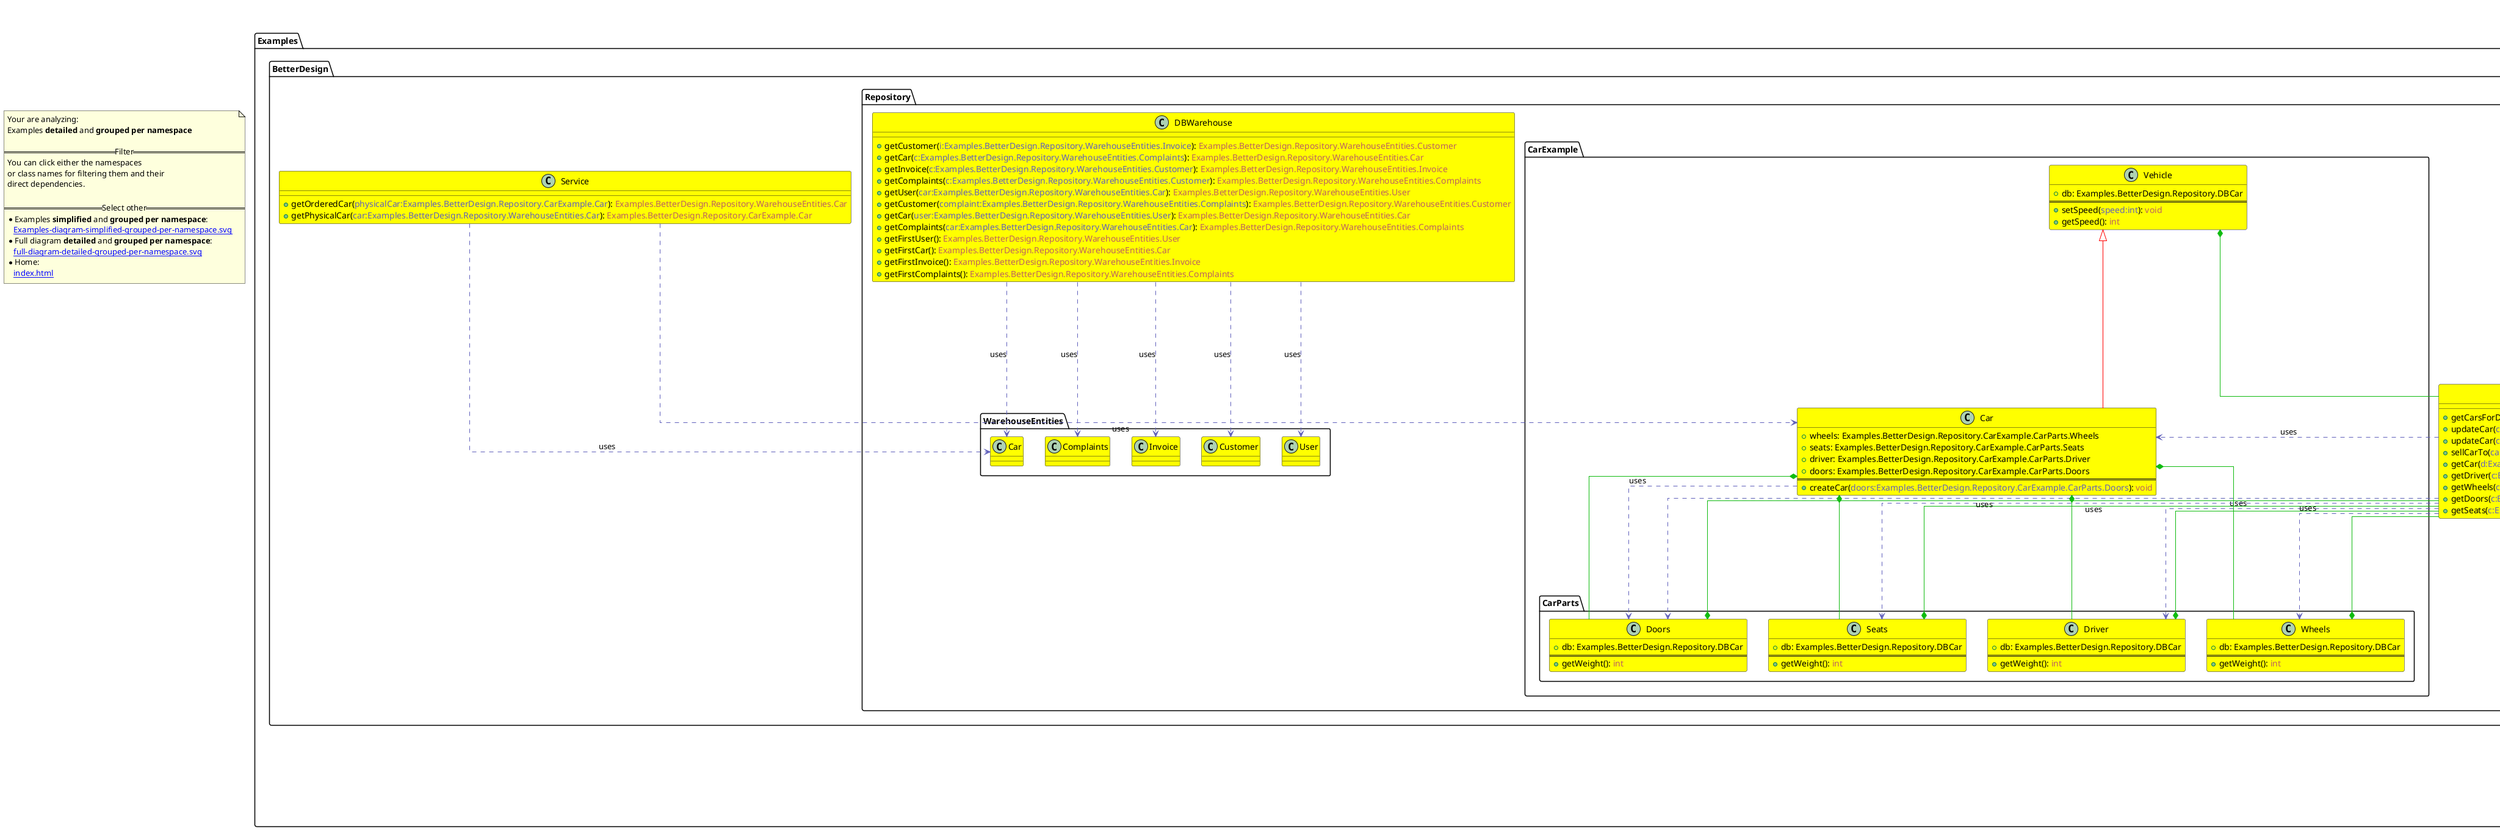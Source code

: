 @startuml
skinparam linetype ortho
title <size:20>Examples **detailed** and **grouped per namespace**</size>
note "Your are analyzing:\nExamples **detailed** and **grouped per namespace**\n\n==Filter==\nYou can click either the namespaces \nor class names for filtering them and their\ndirect dependencies.\n\n==Select other==\n* Examples **simplified** and **grouped per namespace**:\n   [[Examples-diagram-simplified-grouped-per-namespace.svg]]\n* Full diagram **detailed** and **grouped per namespace**:\n   [[full-diagram-detailed-grouped-per-namespace.svg]]\n* Home:\n   [[index.html]]" as FloatingNote
namespace Examples [[Examples-diagram-detailed-grouped-per-namespace.svg]] {
namespace Examples.BadDesign [[Examples.BadDesign-diagram-detailed-grouped-per-namespace.svg]] {
  class Examples.BadDesign.DB [[Examples.BadDesign.DB-diagram-detailed-grouped-per-namespace.svg]] #yellow {
    + get(<font color="6060BB">queryString:String</font>): <font color="BB6060">String</font>
    + getCarsWhere(<font color="6060BB">whereQueryString:String</font>): <font color="BB6060">String</font>
    + set(<font color="6060BB">queryString:String</font>): <font color="BB6060">void</font>
    + update(<font color="6060BB">queryString:String</font>): <font color="BB6060">void</font>
    + getUserWhere(<font color="6060BB">query:String</font>): <font color="BB6060">Examples.BadDesign.WarehouseEntitities.User</font>
    + getCustomerWhere(<font color="6060BB">query:String</font>): <font color="BB6060">Examples.BadDesign.WarehouseEntitities.Customer</font>
    + getWarehouseCarWhere(<font color="6060BB">query:String</font>): <font color="BB6060">Examples.BadDesign.WarehouseEntitities.Car</font>
    + getInvoiceWhere(<font color="6060BB">query:String</font>): <font color="BB6060">Examples.BadDesign.WarehouseEntitities.Invoice</font>
    + getComplaintsWhere(<font color="6060BB">query:String</font>): <font color="BB6060">Examples.BadDesign.WarehouseEntitities.Complaints</font>
    + getFirstCustomerWhere(<font color="6060BB">query:String</font>): <font color="BB6060">Examples.BadDesign.WarehouseEntitities.Customer</font>
    + getUserFromWarehouseCar(<font color="6060BB">item:Examples.BadDesign.WarehouseEntitities.Car</font>): <font color="BB6060">Examples.BadDesign.WarehouseEntitities.User</font>
    + getCustomerFromComplaint(<font color="6060BB">complaint:Examples.BadDesign.WarehouseEntitities.Complaints</font>): <font color="BB6060">Examples.BadDesign.WarehouseEntitities.Customer</font>
    + getWarehouseCarFromUser(<font color="6060BB">user:Examples.BadDesign.WarehouseEntitities.Car</font>): <font color="BB6060">Examples.BadDesign.CarExample.Car</font>
    + getInvoiceFromCustomer(<font color="6060BB">c:Examples.BadDesign.WarehouseEntitities.Customer</font>): <font color="BB6060">Examples.BadDesign.WarehouseEntitities.Invoice</font>
    + getComplaintsFromWarehouseCar(<font color="6060BB">item:Examples.BadDesign.WarehouseEntitities.Car</font>): <font color="BB6060">Examples.BadDesign.WarehouseEntitities.Complaints</font>
    + getCarFromDriver(<font color="6060BB">d:Examples.BadDesign.CarExample.CarParts.Driver</font>): <font color="BB6060">Examples.BadDesign.CarExample.Car</font>
    + getDriverFromCar(<font color="6060BB">c:Examples.BadDesign.CarExample.Car</font>): <font color="BB6060">Examples.BadDesign.CarExample.CarParts.Driver</font>
    + getWheelsFromCar(<font color="6060BB">c:Examples.BadDesign.CarExample.Car</font>): <font color="BB6060">Examples.BadDesign.CarExample.CarParts.Wheels</font>
    + getDoorsFromCar(<font color="6060BB">c:Examples.BadDesign.CarExample.Car</font>): <font color="BB6060">Examples.BadDesign.CarExample.CarParts.Doors</font>
    + getSeatsFromCar(<font color="6060BB">c:Examples.BadDesign.CarExample.Car</font>): <font color="BB6060">Examples.BadDesign.CarExample.CarParts.Seats</font>
  }
'Compared namespace Examples.BadDesign [[Examples.BadDesign-diagram-detailed-grouped-per-namespace.svg]] { with last element of   }
' Closing all previous_sub_namespace_list namespace None because file analysis is finished.
' Closing namespace BadDesign
}
' Closing namespace Examples
}
namespace Examples [[Examples-diagram-detailed-grouped-per-namespace.svg]] {
namespace Examples.BadDesign [[Examples.BadDesign-diagram-detailed-grouped-per-namespace.svg]] {
namespace Examples.BadDesign.CarExample [[Examples.BadDesign.CarExample-diagram-detailed-grouped-per-namespace.svg]] {
    class Examples.BadDesign.CarExample.Vehicle [[Examples.BadDesign.CarExample.Vehicle-diagram-detailed-grouped-per-namespace.svg]] #yellow {
      + db: Examples.BadDesign.DB
==
      + setSpeed(<font color="6060BB">speed:int</font>): <font color="BB6060">void</font>
      + getSpeed(<font color="6060BB"></font>): <font color="BB6060">int</font>
    }
    class Examples.BadDesign.CarExample.Car [[Examples.BadDesign.CarExample.Car-diagram-detailed-grouped-per-namespace.svg]] #yellow {
      + wheels: Examples.BadDesign.CarExample.CarParts.Wheels
      + vehicle: <not!yet_QSTN_read}file>Vehicle
      + db: Examples.BadDesign.DB
==
      + createCar(<font color="6060BB">doors:Examples.BadDesign.CarExample.CarParts.Doors</font>): <font color="BB6060">void</font>
      - <font color="909090">createCar.seats: Examples.BadDesign.CarExample.CarParts.Seats</font>
--
    }
'Compared namespace Examples.BadDesign.CarExample [[Examples.BadDesign.CarExample-diagram-detailed-grouped-per-namespace.svg]] { with last element of     }
' Closing all previous_sub_namespace_list namespace None because file analysis is finished.
' Closing namespace CarExample
}
' Closing namespace BadDesign
}
' Closing namespace Examples
}
namespace Examples [[Examples-diagram-detailed-grouped-per-namespace.svg]] {
namespace Examples.BadDesign [[Examples.BadDesign-diagram-detailed-grouped-per-namespace.svg]] {
namespace Examples.BadDesign.CarExample [[Examples.BadDesign.CarExample-diagram-detailed-grouped-per-namespace.svg]] {
namespace Examples.BadDesign.CarExample.CarParts [[Examples.BadDesign.CarExample.CarParts-diagram-detailed-grouped-per-namespace.svg]] {
      class Examples.BadDesign.CarExample.CarParts.Driver [[Examples.BadDesign.CarExample.CarParts.Driver-diagram-detailed-grouped-per-namespace.svg]] #yellow {
        + db: Examples.BadDesign.DB
==
        + getWeight(<font color="6060BB"></font>): <font color="BB6060">int</font>
      }
      class Examples.BadDesign.CarExample.CarParts.Seats [[Examples.BadDesign.CarExample.CarParts.Seats-diagram-detailed-grouped-per-namespace.svg]] #yellow {
        + db: Examples.BadDesign.DB
==
        + getWeight(<font color="6060BB"></font>): <font color="BB6060">int</font>
      }
      class Examples.BadDesign.CarExample.CarParts.Wheels [[Examples.BadDesign.CarExample.CarParts.Wheels-diagram-detailed-grouped-per-namespace.svg]] #yellow {
        + db: Examples.BadDesign.DB
==
        + getWeight(<font color="6060BB"></font>): <font color="BB6060">int</font>
      }
      class Examples.BadDesign.CarExample.CarParts.Doors [[Examples.BadDesign.CarExample.CarParts.Doors-diagram-detailed-grouped-per-namespace.svg]] #yellow {
        + db: Examples.BadDesign.DB
==
        + getWeight(<font color="6060BB"></font>): <font color="BB6060">int</font>
      }
'Compared namespace Examples.BadDesign.CarExample.CarParts [[Examples.BadDesign.CarExample.CarParts-diagram-detailed-grouped-per-namespace.svg]] { with last element of       }
' Closing all previous_sub_namespace_list namespace None because file analysis is finished.
' Closing namespace CarParts
}
' Closing namespace CarExample
}
' Closing namespace BadDesign
}
' Closing namespace Examples
}
namespace Examples [[Examples-diagram-detailed-grouped-per-namespace.svg]] {
namespace Examples.BadDesign [[Examples.BadDesign-diagram-detailed-grouped-per-namespace.svg]] {
namespace Examples.BadDesign.WarehouseEntitities [[Examples.BadDesign.WarehouseEntitities-diagram-detailed-grouped-per-namespace.svg]] {
    class Examples.BadDesign.WarehouseEntitities.Complaints [[Examples.BadDesign.WarehouseEntitities.Complaints-diagram-detailed-grouped-per-namespace.svg]] #yellow {
    }
    class Examples.BadDesign.WarehouseEntitities.Invoice [[Examples.BadDesign.WarehouseEntitities.Invoice-diagram-detailed-grouped-per-namespace.svg]] #yellow {
    }
    class Examples.BadDesign.WarehouseEntitities.Car [[Examples.BadDesign.WarehouseEntitities.Car-diagram-detailed-grouped-per-namespace.svg]] #yellow {
    }
    class Examples.BadDesign.WarehouseEntitities.User [[Examples.BadDesign.WarehouseEntitities.User-diagram-detailed-grouped-per-namespace.svg]] #yellow {
    }
    class Examples.BadDesign.WarehouseEntitities.Customer [[Examples.BadDesign.WarehouseEntitities.Customer-diagram-detailed-grouped-per-namespace.svg]] #yellow {
    }
'Compared namespace Examples.BadDesign.WarehouseEntitities [[Examples.BadDesign.WarehouseEntitities-diagram-detailed-grouped-per-namespace.svg]] { with last element of     }
' Closing all previous_sub_namespace_list namespace None because file analysis is finished.
' Closing namespace WarehouseEntitities
}
' Closing namespace BadDesign
}
' Closing namespace Examples
}
namespace Examples [[Examples-diagram-detailed-grouped-per-namespace.svg]] {
namespace Examples.BasicExample [[Examples.BasicExample-diagram-detailed-grouped-per-namespace.svg]] {
  class Examples.BasicExample.ClassExample_DOT_InnerClassExample [[Examples.BasicExample.ClassExample.InnerClassExample-diagram-detailed-grouped-per-namespace.svg]] #yellow {
    + methodClassInnerClassExample(<font color="6060BB">useless1:Examples.BasicExample.Useless</font>): <font color="BB6060">void</font>
  }
  class Examples.BasicExample.Useless [[Examples.BasicExample.Useless-diagram-detailed-grouped-per-namespace.svg]] #yellow {
    + useless(<font color="6060BB"></font>): <font color="BB6060">void</font>
    - <font color="909090">useless.testEnum: Examples.BasicExample.SideExample.SideTestEnum</font>
--
  }
  class Examples.BasicExample.ClassExample_DOT_InnerClassExample_DOT_classInMethodExample [[Examples.BasicExample.ClassExample.InnerClassExample.classInMethodExample-diagram-detailed-grouped-per-namespace.svg]] #yellow {
  }
  class Examples.BasicExample.BaseExample [[Examples.BasicExample.BaseExample-diagram-detailed-grouped-per-namespace.svg]] #yellow {
    + exampleAbstract(<font color="6060BB">useless1:Examples.BasicExample.Useless, useless2:Examples.BasicExample.Useless</font>): <font color="BB6060">Examples.BasicExample.Useless</font>
    + otherExample(<font color="6060BB"></font>): <font color="BB6060">void</font>
  }
  abstract class Examples.BasicExample.AbstractBaseExample [[Examples.BasicExample.AbstractBaseExample-diagram-detailed-grouped-per-namespace.svg]] #yellow {
    + exampleAbstract(<font color="6060BB">useless1:Examples.BasicExample.Useless, useless2:Examples.BasicExample.Useless</font>): <font color="BB6060">Examples.BasicExample.Useless</font>
  }
  class Examples.BasicExample.BaseExample_DOT_EnumTest [[Examples.BasicExample.BaseExample.EnumTest-diagram-detailed-grouped-per-namespace.svg]] #yellow {
    + EnumValue1: EnumTypePlaceHolder
    + EnumValue2: EnumTypePlaceHolder
==
  }
  interface Examples.BasicExample.IExample [[Examples.BasicExample.IExample-diagram-detailed-grouped-per-namespace.svg]] #yellow {
    + example(<font color="6060BB">useless1:Examples.BasicExample.Useless, useless2:Examples.BasicExample.Useless</font>): <font color="BB6060">void</font>
  }
  class Examples.BasicExample.ClassExample [[Examples.BasicExample.ClassExample-diagram-detailed-grouped-per-namespace.svg]] #yellow {
    + memberVarUseless: Examples.BasicExample.Useless
    + memberVarEnumTest: Examples.BasicExample.BaseExample.EnumTest
==
    + example(<font color="6060BB">useless1:Examples.BasicExample.Useless, useless2:Examples.BasicExample.Useless</font>): <font color="BB6060">void</font>
    - <font color="909090">example.localVarBaseExample: Examples.BasicExample.BaseExample</font>
--
    + getExample(<font color="6060BB"></font>): <font color="BB6060">Examples.BasicExample.IExample</font>
    + exampleAbstract(<font color="6060BB">useless1:Examples.BasicExample.Useless, useless2:Examples.BasicExample.Useless</font>): <font color="BB6060">Examples.BasicExample.Useless</font>
  }
'Compared namespace Examples.BasicExample [[Examples.BasicExample-diagram-detailed-grouped-per-namespace.svg]] { with last element of   }
' Closing all previous_sub_namespace_list namespace None because file analysis is finished.
' Closing namespace BasicExample
}
' Closing namespace Examples
}
namespace Examples [[Examples-diagram-detailed-grouped-per-namespace.svg]] {
namespace Examples.BasicExample [[Examples.BasicExample-diagram-detailed-grouped-per-namespace.svg]] {
namespace Examples.BasicExample.SideExample [[Examples.BasicExample.SideExample-diagram-detailed-grouped-per-namespace.svg]] {
    class Examples.BasicExample.SideExample.SideTestEnum [[Examples.BasicExample.SideExample.SideTestEnum-diagram-detailed-grouped-per-namespace.svg]] #yellow {
      + TestEnumValue1: EnumTypePlaceHolder
      + TestEnumValue2: EnumTypePlaceHolder
==
    }
    class Examples.BasicExample.SideExample.SideExample [[Examples.BasicExample.SideExample.SideExample-diagram-detailed-grouped-per-namespace.svg]] #yellow {
      + test(<font color="6060BB">testEnum:Examples.BasicExample.SideExample.SideTestEnum</font>): <font color="BB6060">void</font>
      + testNoParameter(<font color="6060BB"></font>): <font color="BB6060">void</font>
    }
'Compared namespace Examples.BasicExample.SideExample [[Examples.BasicExample.SideExample-diagram-detailed-grouped-per-namespace.svg]] { with last element of     }
' Closing all previous_sub_namespace_list namespace None because file analysis is finished.
' Closing namespace SideExample
}
' Closing namespace BasicExample
}
' Closing namespace Examples
}
namespace Examples [[Examples-diagram-detailed-grouped-per-namespace.svg]] {
namespace Examples.BetterDesign [[Examples.BetterDesign-diagram-detailed-grouped-per-namespace.svg]] {
  class Examples.BetterDesign.Service [[Examples.BetterDesign.Service-diagram-detailed-grouped-per-namespace.svg]] #yellow {
    + getOrderedCar(<font color="6060BB">physicalCar:Examples.BetterDesign.Repository.CarExample.Car</font>): <font color="BB6060">Examples.BetterDesign.Repository.WarehouseEntities.Car</font>
    + getPhysicalCar(<font color="6060BB">car:Examples.BetterDesign.Repository.WarehouseEntities.Car</font>): <font color="BB6060">Examples.BetterDesign.Repository.CarExample.Car</font>
  }
'Compared namespace Examples.BetterDesign [[Examples.BetterDesign-diagram-detailed-grouped-per-namespace.svg]] { with last element of   }
' Closing all previous_sub_namespace_list namespace None because file analysis is finished.
' Closing namespace BetterDesign
}
' Closing namespace Examples
}
namespace Examples [[Examples-diagram-detailed-grouped-per-namespace.svg]] {
namespace Examples.BetterDesign [[Examples.BetterDesign-diagram-detailed-grouped-per-namespace.svg]] {
namespace Examples.BetterDesign.Repository [[Examples.BetterDesign.Repository-diagram-detailed-grouped-per-namespace.svg]] {
    class Examples.BetterDesign.Repository.DBCar [[Examples.BetterDesign.Repository.DBCar-diagram-detailed-grouped-per-namespace.svg]] #yellow {
      + getCarsForDriver(<font color="6060BB">driver:Examples.BetterDesign.Repository.CarExample.CarParts.Driver</font>): <font color="BB6060">String</font>
      + updateCar(<font color="6060BB">car:Examples.BetterDesign.Repository.CarExample.Car, seats:Examples.BetterDesign.Repository.CarExample.CarParts.Seats</font>): <font color="BB6060">void</font>
      + updateCar(<font color="6060BB">car:Examples.BetterDesign.Repository.CarExample.Car, doors:Examples.BetterDesign.Repository.CarExample.CarParts.Doors</font>): <font color="BB6060">void</font>
      + sellCarTo(<font color="6060BB">car:Examples.BetterDesign.Repository.CarExample.Car, driver:Examples.BetterDesign.Repository.CarExample.CarParts.Driver</font>): <font color="BB6060">void</font>
      + getCar(<font color="6060BB">d:Examples.BetterDesign.Repository.CarExample.CarParts.Driver</font>): <font color="BB6060">Examples.BetterDesign.Repository.CarExample.Car</font>
      + getDriver(<font color="6060BB">c:Examples.BetterDesign.Repository.CarExample.Car</font>): <font color="BB6060">Examples.BetterDesign.Repository.CarExample.CarParts.Driver</font>
      + getWheels(<font color="6060BB">c:Examples.BetterDesign.Repository.CarExample.Car</font>): <font color="BB6060">Examples.BetterDesign.Repository.CarExample.CarParts.Wheels</font>
      + getDoors(<font color="6060BB">c:Examples.BetterDesign.Repository.CarExample.Car</font>): <font color="BB6060">Examples.BetterDesign.Repository.CarExample.CarParts.Doors</font>
      + getSeats(<font color="6060BB">c:Examples.BetterDesign.Repository.CarExample.Car</font>): <font color="BB6060">Examples.BetterDesign.Repository.CarExample.CarParts.Seats</font>
    }
    class Examples.BetterDesign.Repository.DBWarehouse [[Examples.BetterDesign.Repository.DBWarehouse-diagram-detailed-grouped-per-namespace.svg]] #yellow {
      + getCustomer(<font color="6060BB">i:Examples.BetterDesign.Repository.WarehouseEntities.Invoice</font>): <font color="BB6060">Examples.BetterDesign.Repository.WarehouseEntities.Customer</font>
      + getCar(<font color="6060BB">c:Examples.BetterDesign.Repository.WarehouseEntities.Complaints</font>): <font color="BB6060">Examples.BetterDesign.Repository.WarehouseEntities.Car</font>
      + getInvoice(<font color="6060BB">c:Examples.BetterDesign.Repository.WarehouseEntities.Customer</font>): <font color="BB6060">Examples.BetterDesign.Repository.WarehouseEntities.Invoice</font>
      + getComplaints(<font color="6060BB">c:Examples.BetterDesign.Repository.WarehouseEntities.Customer</font>): <font color="BB6060">Examples.BetterDesign.Repository.WarehouseEntities.Complaints</font>
      + getUser(<font color="6060BB">car:Examples.BetterDesign.Repository.WarehouseEntities.Car</font>): <font color="BB6060">Examples.BetterDesign.Repository.WarehouseEntities.User</font>
      + getCustomer(<font color="6060BB">complaint:Examples.BetterDesign.Repository.WarehouseEntities.Complaints</font>): <font color="BB6060">Examples.BetterDesign.Repository.WarehouseEntities.Customer</font>
      + getCar(<font color="6060BB">user:Examples.BetterDesign.Repository.WarehouseEntities.User</font>): <font color="BB6060">Examples.BetterDesign.Repository.WarehouseEntities.Car</font>
      + getComplaints(<font color="6060BB">car:Examples.BetterDesign.Repository.WarehouseEntities.Car</font>): <font color="BB6060">Examples.BetterDesign.Repository.WarehouseEntities.Complaints</font>
      + getFirstUser(<font color="6060BB"></font>): <font color="BB6060">Examples.BetterDesign.Repository.WarehouseEntities.User</font>
      + getFirstCar(<font color="6060BB"></font>): <font color="BB6060">Examples.BetterDesign.Repository.WarehouseEntities.Car</font>
      + getFirstInvoice(<font color="6060BB"></font>): <font color="BB6060">Examples.BetterDesign.Repository.WarehouseEntities.Invoice</font>
      + getFirstComplaints(<font color="6060BB"></font>): <font color="BB6060">Examples.BetterDesign.Repository.WarehouseEntities.Complaints</font>
    }
'Compared namespace Examples.BetterDesign.Repository [[Examples.BetterDesign.Repository-diagram-detailed-grouped-per-namespace.svg]] { with last element of     }
' Closing all previous_sub_namespace_list namespace None because file analysis is finished.
' Closing namespace Repository
}
' Closing namespace BetterDesign
}
' Closing namespace Examples
}
namespace Examples [[Examples-diagram-detailed-grouped-per-namespace.svg]] {
namespace Examples.BetterDesign [[Examples.BetterDesign-diagram-detailed-grouped-per-namespace.svg]] {
namespace Examples.BetterDesign.Repository [[Examples.BetterDesign.Repository-diagram-detailed-grouped-per-namespace.svg]] {
namespace Examples.BetterDesign.Repository.CarExample [[Examples.BetterDesign.Repository.CarExample-diagram-detailed-grouped-per-namespace.svg]] {
      class Examples.BetterDesign.Repository.CarExample.Car [[Examples.BetterDesign.Repository.CarExample.Car-diagram-detailed-grouped-per-namespace.svg]] #yellow {
        + wheels: Examples.BetterDesign.Repository.CarExample.CarParts.Wheels
        + seats: Examples.BetterDesign.Repository.CarExample.CarParts.Seats
        + driver: Examples.BetterDesign.Repository.CarExample.CarParts.Driver
        + doors: Examples.BetterDesign.Repository.CarExample.CarParts.Doors
==
        + createCar(<font color="6060BB">doors:Examples.BetterDesign.Repository.CarExample.CarParts.Doors</font>): <font color="BB6060">void</font>
      }
      class Examples.BetterDesign.Repository.CarExample.Vehicle [[Examples.BetterDesign.Repository.CarExample.Vehicle-diagram-detailed-grouped-per-namespace.svg]] #yellow {
        + db: Examples.BetterDesign.Repository.DBCar
==
        + setSpeed(<font color="6060BB">speed:int</font>): <font color="BB6060">void</font>
        + getSpeed(<font color="6060BB"></font>): <font color="BB6060">int</font>
      }
'Compared namespace Examples.BetterDesign.Repository.CarExample [[Examples.BetterDesign.Repository.CarExample-diagram-detailed-grouped-per-namespace.svg]] { with last element of       }
' Closing all previous_sub_namespace_list namespace None because file analysis is finished.
' Closing namespace CarExample
}
' Closing namespace Repository
}
' Closing namespace BetterDesign
}
' Closing namespace Examples
}
namespace Examples [[Examples-diagram-detailed-grouped-per-namespace.svg]] {
namespace Examples.BetterDesign [[Examples.BetterDesign-diagram-detailed-grouped-per-namespace.svg]] {
namespace Examples.BetterDesign.Repository [[Examples.BetterDesign.Repository-diagram-detailed-grouped-per-namespace.svg]] {
namespace Examples.BetterDesign.Repository.CarExample [[Examples.BetterDesign.Repository.CarExample-diagram-detailed-grouped-per-namespace.svg]] {
namespace Examples.BetterDesign.Repository.CarExample.CarParts [[Examples.BetterDesign.Repository.CarExample.CarParts-diagram-detailed-grouped-per-namespace.svg]] {
        class Examples.BetterDesign.Repository.CarExample.CarParts.Driver [[Examples.BetterDesign.Repository.CarExample.CarParts.Driver-diagram-detailed-grouped-per-namespace.svg]] #yellow {
          + db: Examples.BetterDesign.Repository.DBCar
==
          + getWeight(<font color="6060BB"></font>): <font color="BB6060">int</font>
        }
        class Examples.BetterDesign.Repository.CarExample.CarParts.Seats [[Examples.BetterDesign.Repository.CarExample.CarParts.Seats-diagram-detailed-grouped-per-namespace.svg]] #yellow {
          + db: Examples.BetterDesign.Repository.DBCar
==
          + getWeight(<font color="6060BB"></font>): <font color="BB6060">int</font>
        }
        class Examples.BetterDesign.Repository.CarExample.CarParts.Doors [[Examples.BetterDesign.Repository.CarExample.CarParts.Doors-diagram-detailed-grouped-per-namespace.svg]] #yellow {
          + db: Examples.BetterDesign.Repository.DBCar
==
          + getWeight(<font color="6060BB"></font>): <font color="BB6060">int</font>
        }
        class Examples.BetterDesign.Repository.CarExample.CarParts.Wheels [[Examples.BetterDesign.Repository.CarExample.CarParts.Wheels-diagram-detailed-grouped-per-namespace.svg]] #yellow {
          + db: Examples.BetterDesign.Repository.DBCar
==
          + getWeight(<font color="6060BB"></font>): <font color="BB6060">int</font>
        }
'Compared namespace Examples.BetterDesign.Repository.CarExample.CarParts [[Examples.BetterDesign.Repository.CarExample.CarParts-diagram-detailed-grouped-per-namespace.svg]] { with last element of         }
' Closing all previous_sub_namespace_list namespace None because file analysis is finished.
' Closing namespace CarParts
}
' Closing namespace CarExample
}
' Closing namespace Repository
}
' Closing namespace BetterDesign
}
' Closing namespace Examples
}
namespace Examples [[Examples-diagram-detailed-grouped-per-namespace.svg]] {
namespace Examples.BetterDesign [[Examples.BetterDesign-diagram-detailed-grouped-per-namespace.svg]] {
namespace Examples.BetterDesign.Repository [[Examples.BetterDesign.Repository-diagram-detailed-grouped-per-namespace.svg]] {
namespace Examples.BetterDesign.Repository.WarehouseEntities [[Examples.BetterDesign.Repository.WarehouseEntities-diagram-detailed-grouped-per-namespace.svg]] {
      class Examples.BetterDesign.Repository.WarehouseEntities.Customer [[Examples.BetterDesign.Repository.WarehouseEntities.Customer-diagram-detailed-grouped-per-namespace.svg]] #yellow {
      }
      class Examples.BetterDesign.Repository.WarehouseEntities.Invoice [[Examples.BetterDesign.Repository.WarehouseEntities.Invoice-diagram-detailed-grouped-per-namespace.svg]] #yellow {
      }
      class Examples.BetterDesign.Repository.WarehouseEntities.Car [[Examples.BetterDesign.Repository.WarehouseEntities.Car-diagram-detailed-grouped-per-namespace.svg]] #yellow {
      }
      class Examples.BetterDesign.Repository.WarehouseEntities.Complaints [[Examples.BetterDesign.Repository.WarehouseEntities.Complaints-diagram-detailed-grouped-per-namespace.svg]] #yellow {
      }
      class Examples.BetterDesign.Repository.WarehouseEntities.User [[Examples.BetterDesign.Repository.WarehouseEntities.User-diagram-detailed-grouped-per-namespace.svg]] #yellow {
      }
'Compared namespace Examples.BetterDesign.Repository.WarehouseEntities [[Examples.BetterDesign.Repository.WarehouseEntities-diagram-detailed-grouped-per-namespace.svg]] { with last element of       }
' Closing all previous_sub_namespace_list namespace None because file analysis is finished.
' Closing namespace WarehouseEntities
}
' Closing namespace Repository
}
' Closing namespace BetterDesign
}
' Closing namespace Examples
}
 ' *************************************** 
 ' *************************************** 
 ' *************************************** 
' Class relations extracted from namespace:
' Examples.BadDesign
Examples.BadDesign.DB .[#6060BB].> Examples.BadDesign.WarehouseEntitities.User  : uses 
Examples.BadDesign.DB .[#6060BB].> Examples.BadDesign.WarehouseEntitities.Customer  : uses 
Examples.BadDesign.DB .[#6060BB].> Examples.BadDesign.WarehouseEntitities.Car  : uses 
Examples.BadDesign.DB .[#6060BB].> Examples.BadDesign.WarehouseEntitities.Invoice  : uses 
Examples.BadDesign.DB .[#6060BB].> Examples.BadDesign.WarehouseEntitities.Complaints  : uses 
Examples.BadDesign.DB .[#6060BB].> Examples.BadDesign.CarExample.Car  : uses 
Examples.BadDesign.DB .[#6060BB].> Examples.BadDesign.CarExample.CarParts.Driver  : uses 
Examples.BadDesign.DB .[#6060BB].> Examples.BadDesign.CarExample.CarParts.Wheels  : uses 
Examples.BadDesign.DB .[#6060BB].> Examples.BadDesign.CarExample.CarParts.Doors  : uses 
Examples.BadDesign.DB .[#6060BB].> Examples.BadDesign.CarExample.CarParts.Seats  : uses 
' Class relations extracted from namespace:
' Examples.BadDesign.CarExample
Examples.BadDesign.CarExample.Vehicle *-[#10BB10]- Examples.BadDesign.DB 
Examples.BadDesign.CarExample.CarParts.Driver <|-[#red]- Examples.BadDesign.CarExample.Car
Examples.BadDesign.CarExample.Car *-[#10BB10]- Examples.BadDesign.CarExample.CarParts.Wheels 
Examples.BadDesign.CarExample.Car *-[#10BB10]- Examples.BadDesign.DB 
Examples.BadDesign.CarExample.Car .[#6060BB].> Examples.BadDesign.CarExample.CarParts.Doors  : uses 
Examples.BadDesign.CarExample.Car -[#909090]-> Examples.BadDesign.CarExample.CarParts.Seats  : uses 
' Class relations extracted from namespace:
' Examples.BadDesign.CarExample.CarParts
Examples.BadDesign.CarExample.CarParts.Driver *-[#10BB10]- Examples.BadDesign.DB 
Examples.BadDesign.CarExample.CarParts.Seats *-[#10BB10]- Examples.BadDesign.DB 
Examples.BadDesign.CarExample.CarParts.Wheels *-[#10BB10]- Examples.BadDesign.DB 
Examples.BadDesign.CarExample.CarParts.Doors *-[#10BB10]- Examples.BadDesign.DB 
' Class relations extracted from namespace:
' Examples.BadDesign.WarehouseEntitities
' Class relations extracted from namespace:
' Examples.BasicExample
Examples.BasicExample.ClassExample_DOT_InnerClassExample +-[#10BBBB]- Examples.BasicExample.ClassExample_DOT_InnerClassExample_DOT_classInMethodExample 
Examples.BasicExample.ClassExample.InnerClassExample .[#6060BB].> Examples.BasicExample.Useless  : uses 
Examples.BasicExample.Useless -[#909090]-> Examples.BasicExample.SideExample.SideTestEnum  : uses 
Examples.BasicExample.AbstractBaseExample <|-[#red]- Examples.BasicExample.BaseExample
Examples.BasicExample.BaseExample +-[#10BBBB]- Examples.BasicExample.BaseExample_DOT_EnumTest 
Examples.BasicExample.BaseExample .[#6060BB].> Examples.BasicExample.Useless  : uses 
Examples.BasicExample.AbstractBaseExample .[#6060BB].> Examples.BasicExample.Useless  : uses 
Examples.BasicExample.IExample .[#6060BB].> Examples.BasicExample.Useless  : uses 
Examples.BasicExample.BaseExample <|-[#red]- Examples.BasicExample.ClassExample
Examples.BasicExample.ClassExample +-[#10BBBB]- Examples.BasicExample.ClassExample_DOT_InnerClassExample 
Examples.BasicExample.ClassExample *-[#10BB10]- Examples.BasicExample.Useless 
Examples.BasicExample.ClassExample *-[#10BB10]- Examples.BasicExample.BaseExample.EnumTest 
Examples.BasicExample.ClassExample .[#6060BB].> Examples.BasicExample.Useless  : uses 
Examples.BasicExample.ClassExample -[#909090]-> Examples.BasicExample.BaseExample  : uses 
Examples.BasicExample.ClassExample .[#6060BB].> Examples.BasicExample.IExample  : uses 
' Class relations extracted from namespace:
' Examples.BasicExample.SideExample
Examples.BasicExample.SideExample.SideExample .[#6060BB].> Examples.BasicExample.SideExample.SideTestEnum  : uses 
' Class relations extracted from namespace:
' Examples.BetterDesign
Examples.BetterDesign.Service .[#6060BB].> Examples.BetterDesign.Repository.WarehouseEntities.Car  : uses 
Examples.BetterDesign.Service .[#6060BB].> Examples.BetterDesign.Repository.CarExample.Car  : uses 
' Class relations extracted from namespace:
' Examples.BetterDesign.Repository
Examples.BetterDesign.Repository.DBCar .[#6060BB].> Examples.BetterDesign.Repository.CarExample.CarParts.Driver  : uses 
Examples.BetterDesign.Repository.DBCar .[#6060BB].> Examples.BetterDesign.Repository.CarExample.Car  : uses 
Examples.BetterDesign.Repository.DBCar .[#6060BB].> Examples.BetterDesign.Repository.CarExample.CarParts.Seats  : uses 
Examples.BetterDesign.Repository.DBCar .[#6060BB].> Examples.BetterDesign.Repository.CarExample.CarParts.Doors  : uses 
Examples.BetterDesign.Repository.DBCar .[#6060BB].> Examples.BetterDesign.Repository.CarExample.CarParts.Wheels  : uses 
Examples.BetterDesign.Repository.DBWarehouse .[#6060BB].> Examples.BetterDesign.Repository.WarehouseEntities.Customer  : uses 
Examples.BetterDesign.Repository.DBWarehouse .[#6060BB].> Examples.BetterDesign.Repository.WarehouseEntities.Invoice  : uses 
Examples.BetterDesign.Repository.DBWarehouse .[#6060BB].> Examples.BetterDesign.Repository.WarehouseEntities.Car  : uses 
Examples.BetterDesign.Repository.DBWarehouse .[#6060BB].> Examples.BetterDesign.Repository.WarehouseEntities.Complaints  : uses 
Examples.BetterDesign.Repository.DBWarehouse .[#6060BB].> Examples.BetterDesign.Repository.WarehouseEntities.User  : uses 
' Class relations extracted from namespace:
' Examples.BetterDesign.Repository.CarExample
Examples.BetterDesign.Repository.CarExample.Vehicle <|-[#red]- Examples.BetterDesign.Repository.CarExample.Car
Examples.BetterDesign.Repository.CarExample.Car *-[#10BB10]- Examples.BetterDesign.Repository.CarExample.CarParts.Wheels 
Examples.BetterDesign.Repository.CarExample.Car *-[#10BB10]- Examples.BetterDesign.Repository.CarExample.CarParts.Seats 
Examples.BetterDesign.Repository.CarExample.Car *-[#10BB10]- Examples.BetterDesign.Repository.CarExample.CarParts.Driver 
Examples.BetterDesign.Repository.CarExample.Car *-[#10BB10]- Examples.BetterDesign.Repository.CarExample.CarParts.Doors 
Examples.BetterDesign.Repository.CarExample.Car .[#6060BB].> Examples.BetterDesign.Repository.CarExample.CarParts.Doors  : uses 
Examples.BetterDesign.Repository.CarExample.Vehicle *-[#10BB10]- Examples.BetterDesign.Repository.DBCar 
' Class relations extracted from namespace:
' Examples.BetterDesign.Repository.CarExample.CarParts
Examples.BetterDesign.Repository.CarExample.CarParts.Driver *-[#10BB10]- Examples.BetterDesign.Repository.DBCar 
Examples.BetterDesign.Repository.CarExample.CarParts.Seats *-[#10BB10]- Examples.BetterDesign.Repository.DBCar 
Examples.BetterDesign.Repository.CarExample.CarParts.Doors *-[#10BB10]- Examples.BetterDesign.Repository.DBCar 
Examples.BetterDesign.Repository.CarExample.CarParts.Wheels *-[#10BB10]- Examples.BetterDesign.Repository.DBCar 
' Class relations extracted from namespace:
' Examples.BetterDesign.Repository.WarehouseEntities
@enduml